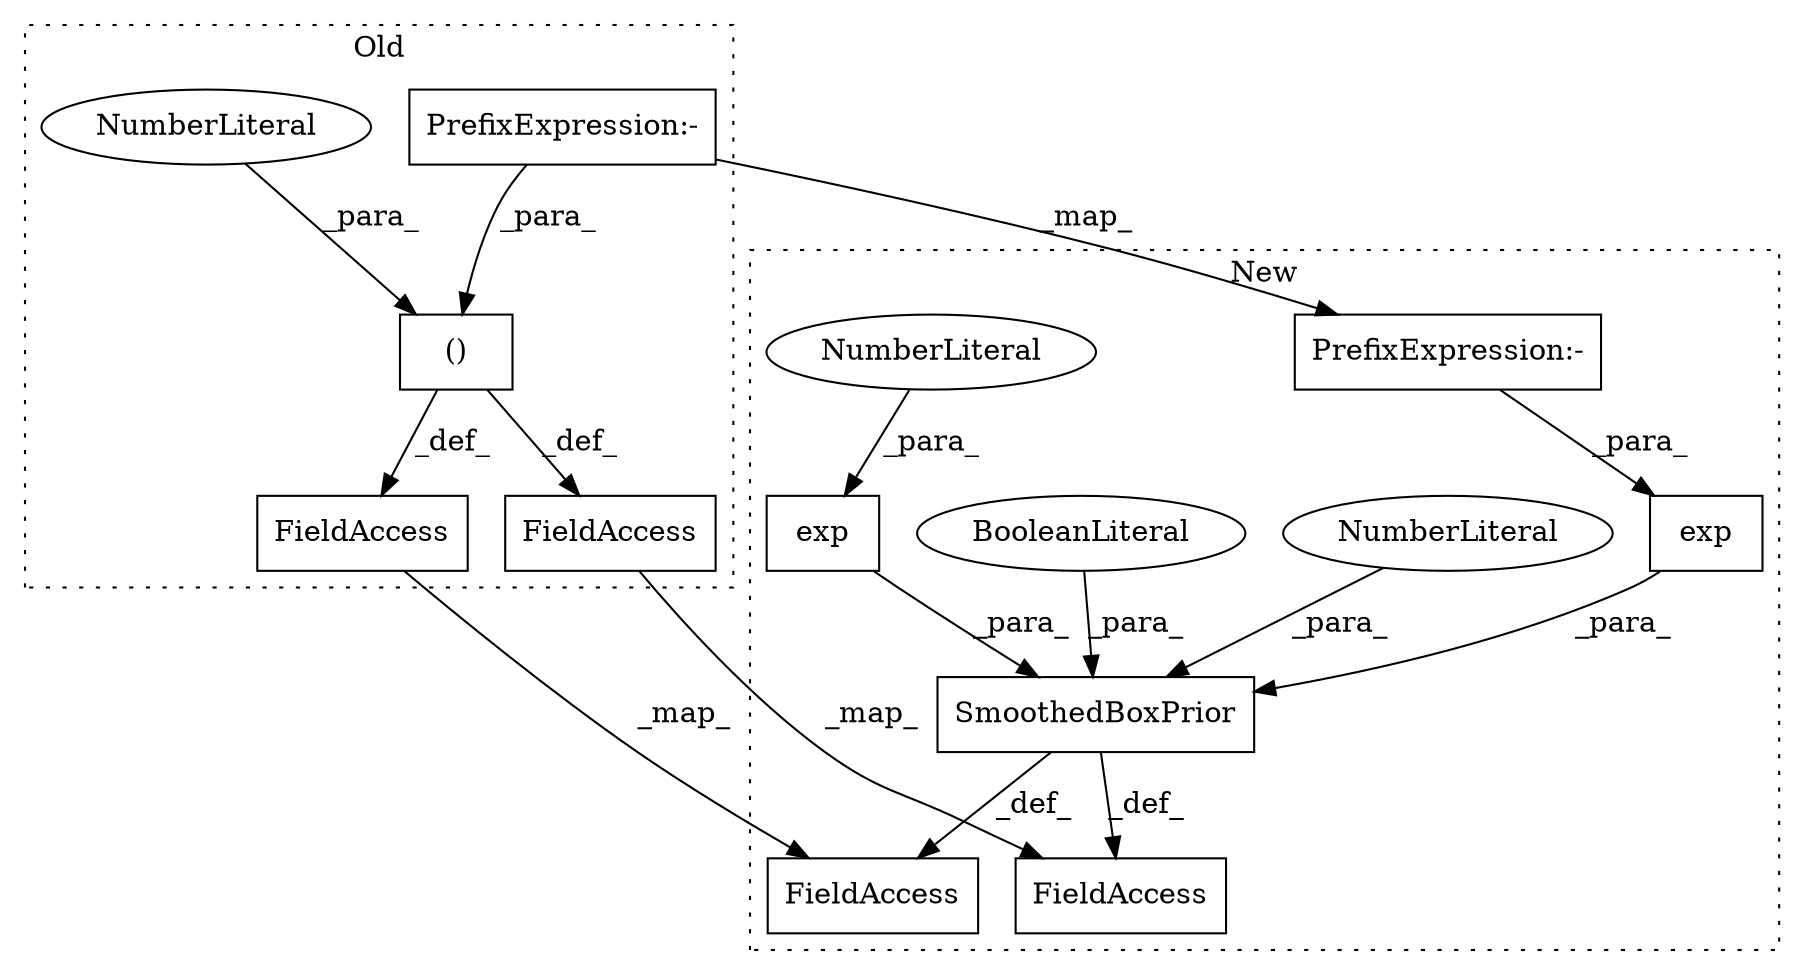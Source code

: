 digraph G {
subgraph cluster0 {
1 [label="()" a="106" s="1434" l="16" shape="box"];
3 [label="PrefixExpression:-" a="38" s="1434" l="1" shape="box"];
6 [label="NumberLiteral" a="34" s="1449" l="1" shape="ellipse"];
9 [label="FieldAccess" a="22" s="1458" l="22" shape="box"];
13 [label="FieldAccess" a="22" s="1641" l="17" shape="box"];
label = "Old";
style="dotted";
}
subgraph cluster1 {
2 [label="SmoothedBoxPrior" a="32" s="1468,1508" l="17,1" shape="box"];
4 [label="PrefixExpression:-" a="38" s="1489" l="1" shape="box"];
5 [label="NumberLiteral" a="34" s="1500" l="3" shape="ellipse"];
7 [label="BooleanLiteral" a="9" s="1504" l="4" shape="ellipse"];
8 [label="exp" a="32" s="1485,1491" l="4,1" shape="box"];
10 [label="FieldAccess" a="22" s="1516" l="22" shape="box"];
11 [label="exp" a="32" s="1493,1498" l="4,1" shape="box"];
12 [label="NumberLiteral" a="34" s="1497" l="1" shape="ellipse"];
14 [label="FieldAccess" a="22" s="1699" l="17" shape="box"];
label = "New";
style="dotted";
}
1 -> 9 [label="_def_"];
1 -> 13 [label="_def_"];
2 -> 10 [label="_def_"];
2 -> 14 [label="_def_"];
3 -> 1 [label="_para_"];
3 -> 4 [label="_map_"];
4 -> 8 [label="_para_"];
5 -> 2 [label="_para_"];
6 -> 1 [label="_para_"];
7 -> 2 [label="_para_"];
8 -> 2 [label="_para_"];
9 -> 10 [label="_map_"];
11 -> 2 [label="_para_"];
12 -> 11 [label="_para_"];
13 -> 14 [label="_map_"];
}
